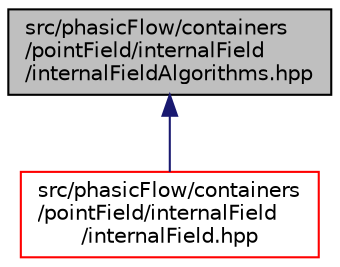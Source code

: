 digraph "src/phasicFlow/containers/pointField/internalField/internalFieldAlgorithms.hpp"
{
 // LATEX_PDF_SIZE
  edge [fontname="Helvetica",fontsize="10",labelfontname="Helvetica",labelfontsize="10"];
  node [fontname="Helvetica",fontsize="10",shape=record];
  Node1 [label="src/phasicFlow/containers\l/pointField/internalField\l/internalFieldAlgorithms.hpp",height=0.2,width=0.4,color="black", fillcolor="grey75", style="filled", fontcolor="black",tooltip=" "];
  Node1 -> Node2 [dir="back",color="midnightblue",fontsize="10",style="solid",fontname="Helvetica"];
  Node2 [label="src/phasicFlow/containers\l/pointField/internalField\l/internalField.hpp",height=0.2,width=0.4,color="red", fillcolor="white", style="filled",URL="$internalField_8hpp.html",tooltip=" "];
}
